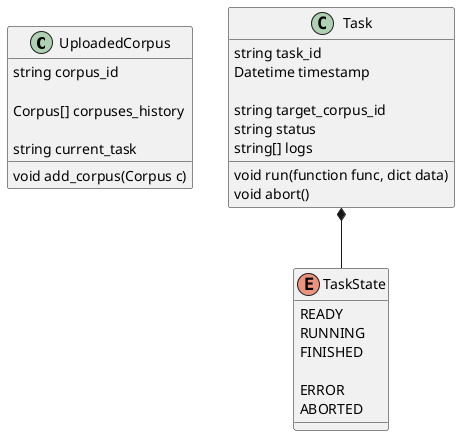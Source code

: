 @startuml

class UploadedCorpus {
	string corpus_id

	Corpus[] corpuses_history

	string current_task
	
	void add_corpus(Corpus c)
}

class Task {
	string task_id
	Datetime timestamp

	string target_corpus_id
	string status
	string[] logs

	void run(function func, dict data)
	void abort()
}

enum TaskState {
	READY
	RUNNING
	FINISHED

	ERROR
	ABORTED
}
Task *-- TaskState

@enduml